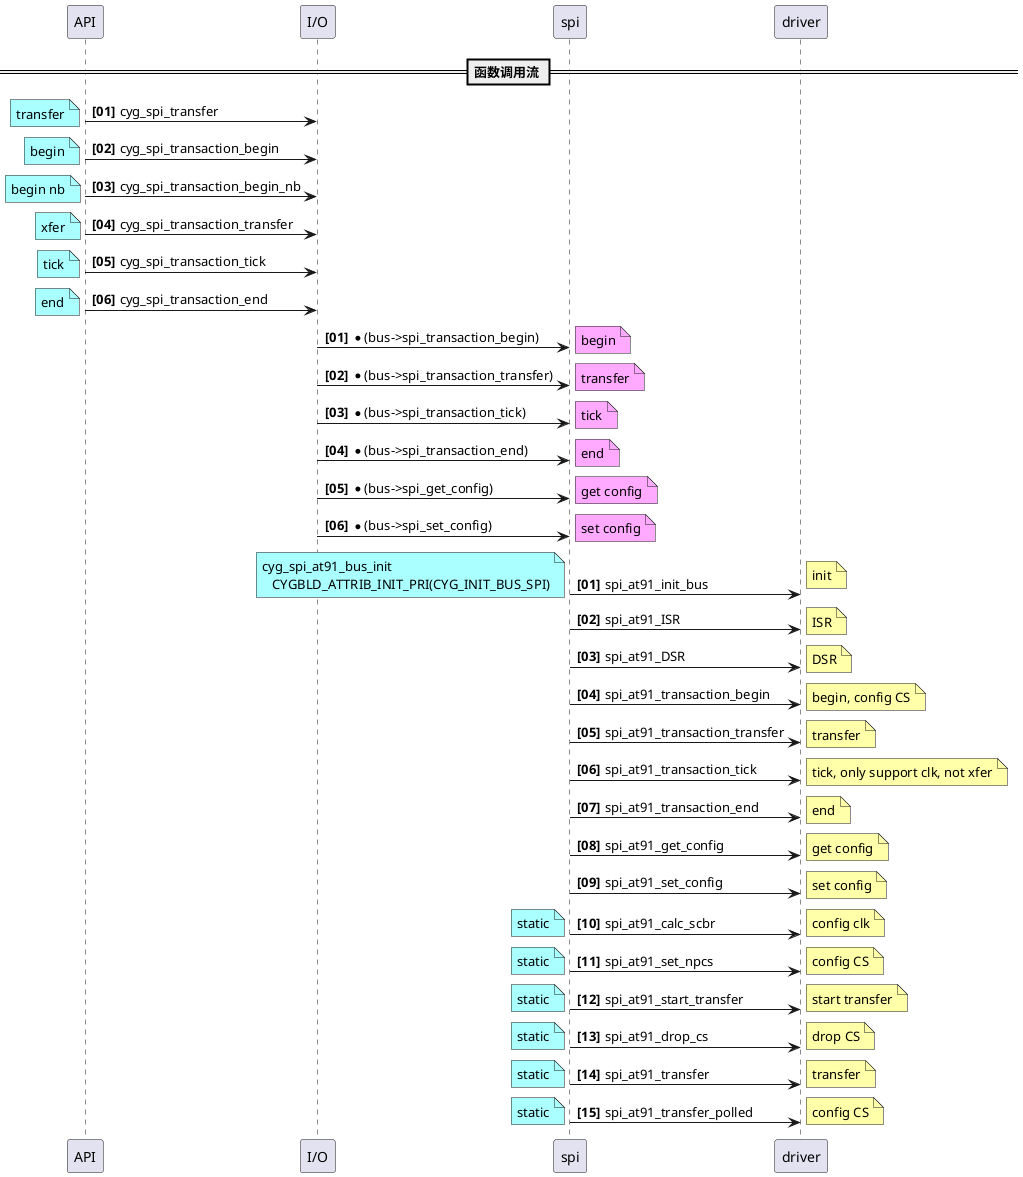 @startuml
== 函数调用流 ==
autonumber "<b>[00]"
API -> "I/O" :  cyg_spi_transfer
note left #AAFFFF: transfer
API -> "I/O" :  cyg_spi_transaction_begin
note left #AAFFFF: begin
API -> "I/O" :  cyg_spi_transaction_begin_nb
note left #AAFFFF: begin nb
API -> "I/O" :  cyg_spi_transaction_transfer
note left #AAFFFF: xfer
API -> "I/O" :  cyg_spi_transaction_tick
note left #AAFFFF: tick
API -> "I/O" :  cyg_spi_transaction_end
note left #AAFFFF: end

autonumber "<b>[00]"
"I/O" -> "spi" :  *(bus->spi_transaction_begin)
note right #FFAAFF: begin
"I/O" -> "spi" :  *(bus->spi_transaction_transfer)
note right #FFAAFF: transfer
"I/O" -> "spi" :  *(bus->spi_transaction_tick)
note right #FFAAFF: tick
"I/O" -> "spi" :  *(bus->spi_transaction_end)
note right #FFAAFF: end
"I/O" -> "spi" :  *(bus->spi_get_config)
note right #FFAAFF: get config
"I/O" -> "spi" :  *(bus->spi_set_config)
note right #FFAAFF: set config

autonumber "<b>[00]"
"spi" -> "driver" :  spi_at91_init_bus
note right #FFFFAA: init
note left #AAFFFF
	cyg_spi_at91_bus_init
    CYGBLD_ATTRIB_INIT_PRI(CYG_INIT_BUS_SPI)
end note
"spi" -> "driver" :  spi_at91_ISR
note right #FFFFAA: ISR
"spi" -> "driver" :  spi_at91_DSR
note right #FFFFAA: DSR
"spi" -> "driver" :  spi_at91_transaction_begin
note right #FFFFAA: begin, config CS
"spi" -> "driver" :  spi_at91_transaction_transfer
note right #FFFFAA: transfer
"spi" -> "driver" :  spi_at91_transaction_tick
note right #FFFFAA: tick, only support clk, not xfer
"spi" -> "driver" :  spi_at91_transaction_end
note right #FFFFAA: end
"spi" -> "driver" :  spi_at91_get_config
note right #FFFFAA: get config
"spi" -> "driver" :  spi_at91_set_config
note right #FFFFAA: set config
"spi" -> "driver" :  spi_at91_calc_scbr
note right #FFFFAA: config clk
note left #AAFFFF: static
"spi" -> "driver" :  spi_at91_set_npcs
note right #FFFFAA: config CS
note left #AAFFFF: static
"spi" -> "driver" :  spi_at91_start_transfer
note right #FFFFAA: start transfer
note left #AAFFFF: static
"spi" -> "driver" :  spi_at91_drop_cs
note right #FFFFAA: drop CS
note left #AAFFFF: static
"spi" -> "driver" :  spi_at91_transfer
note right #FFFFAA: transfer
note left #AAFFFF: static
"spi" -> "driver" :  spi_at91_transfer_polled
note right #FFFFAA: config CS
note left #AAFFFF: static

@enduml